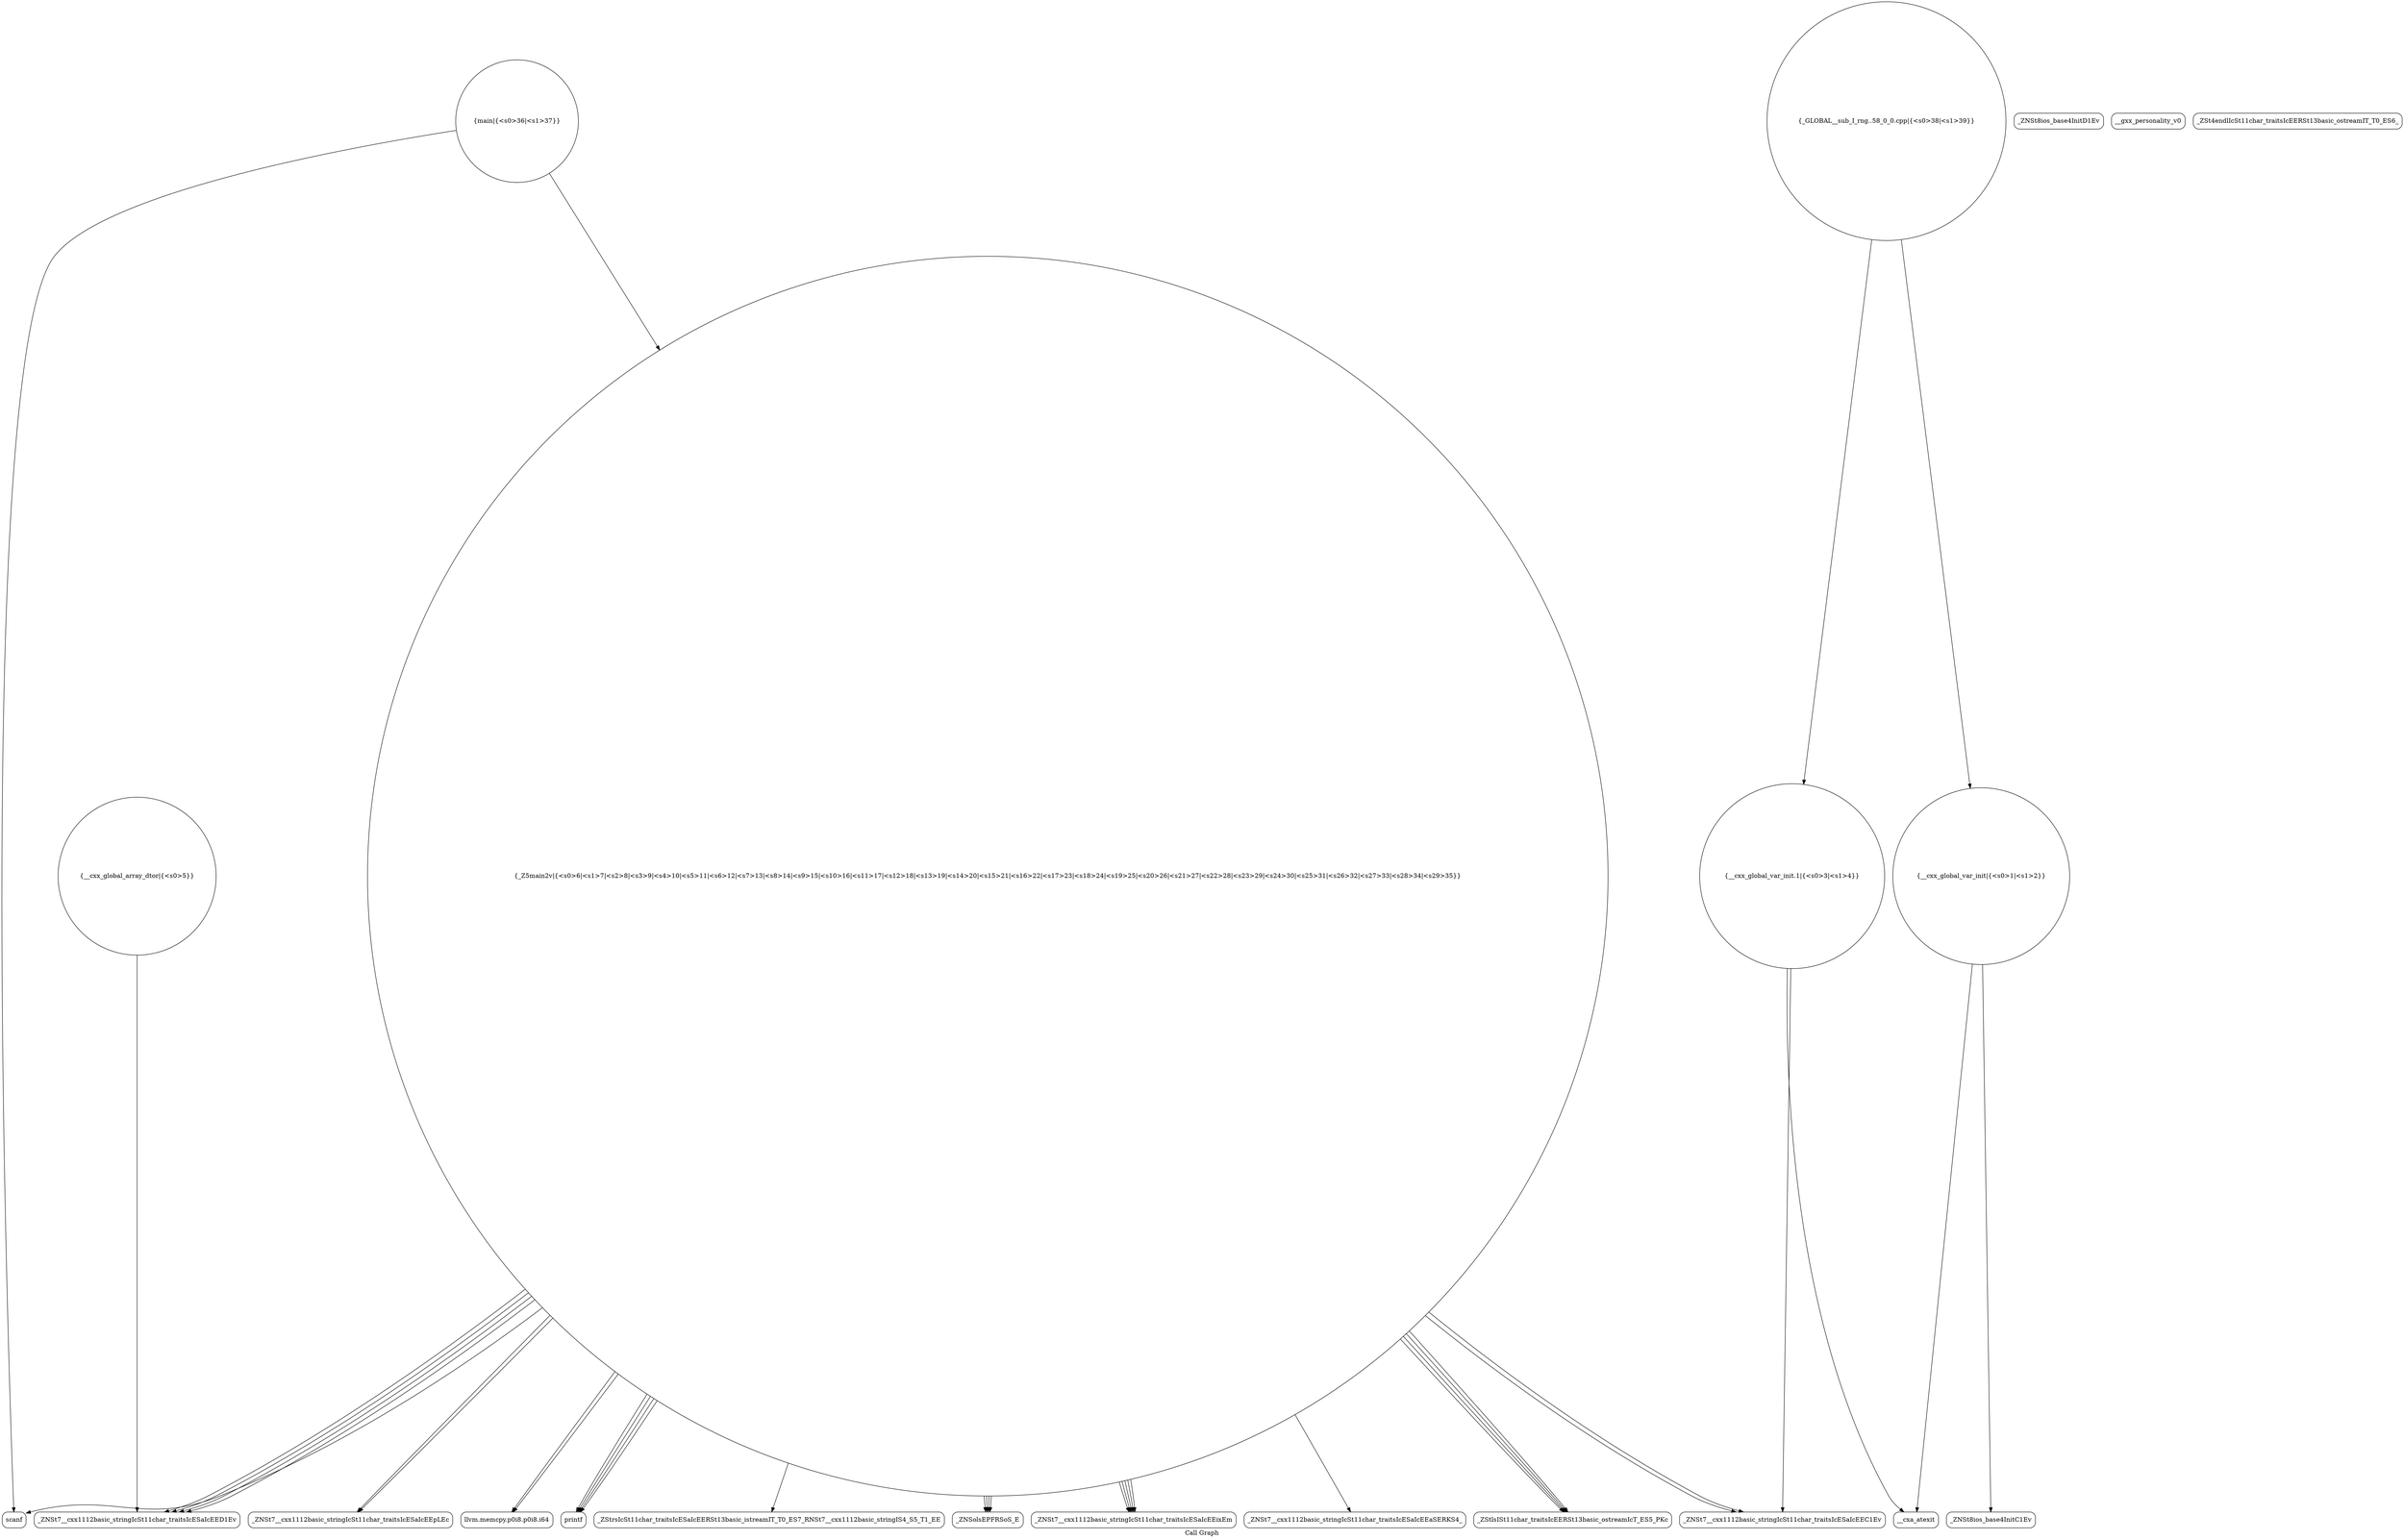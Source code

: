 digraph "Call Graph" {
	label="Call Graph";

	Node0x55badce24000 [shape=record,shape=circle,label="{__cxx_global_var_init|{<s0>1|<s1>2}}"];
	Node0x55badce24000:s0 -> Node0x55badce24490[color=black];
	Node0x55badce24000:s1 -> Node0x55badce24590[color=black];
	Node0x55badce24790 [shape=record,shape=Mrecord,label="{_ZNSt7__cxx1112basic_stringIcSt11char_traitsIcESaIcEED1Ev}"];
	Node0x55badce24b10 [shape=record,shape=Mrecord,label="{_ZNSt7__cxx1112basic_stringIcSt11char_traitsIcESaIcEEpLEc}"];
	Node0x55badce24e90 [shape=record,shape=circle,label="{_GLOBAL__sub_I_rng..58_0_0.cpp|{<s0>38|<s1>39}}"];
	Node0x55badce24e90:s0 -> Node0x55badce24000[color=black];
	Node0x55badce24e90:s1 -> Node0x55badce24610[color=black];
	Node0x55badce24510 [shape=record,shape=Mrecord,label="{_ZNSt8ios_base4InitD1Ev}"];
	Node0x55badce24890 [shape=record,shape=Mrecord,label="{llvm.memcpy.p0i8.p0i8.i64}"];
	Node0x55badce24c10 [shape=record,shape=Mrecord,label="{printf}"];
	Node0x55badce24610 [shape=record,shape=circle,label="{__cxx_global_var_init.1|{<s0>3|<s1>4}}"];
	Node0x55badce24610:s0 -> Node0x55badce24690[color=black];
	Node0x55badce24610:s1 -> Node0x55badce24590[color=black];
	Node0x55badce24990 [shape=record,shape=Mrecord,label="{_ZStrsIcSt11char_traitsIcESaIcEERSt13basic_istreamIT_T0_ES7_RNSt7__cxx1112basic_stringIS4_S5_T1_EE}"];
	Node0x55badce24d10 [shape=record,shape=Mrecord,label="{_ZNSolsEPFRSoS_E}"];
	Node0x55badce24710 [shape=record,shape=circle,label="{__cxx_global_array_dtor|{<s0>5}}"];
	Node0x55badce24710:s0 -> Node0x55badce24790[color=black];
	Node0x55badce24a90 [shape=record,shape=Mrecord,label="{_ZNSt7__cxx1112basic_stringIcSt11char_traitsIcESaIcEEixEm}"];
	Node0x55badce24e10 [shape=record,shape=circle,label="{main|{<s0>36|<s1>37}}"];
	Node0x55badce24e10:s0 -> Node0x55badce24910[color=black];
	Node0x55badce24e10:s1 -> Node0x55badce24810[color=black];
	Node0x55badce24490 [shape=record,shape=Mrecord,label="{_ZNSt8ios_base4InitC1Ev}"];
	Node0x55badce24810 [shape=record,shape=circle,label="{_Z5main2v|{<s0>6|<s1>7|<s2>8|<s3>9|<s4>10|<s5>11|<s6>12|<s7>13|<s8>14|<s9>15|<s10>16|<s11>17|<s12>18|<s13>19|<s14>20|<s15>21|<s16>22|<s17>23|<s18>24|<s19>25|<s20>26|<s21>27|<s22>28|<s23>29|<s24>30|<s25>31|<s26>32|<s27>33|<s28>34|<s29>35}}"];
	Node0x55badce24810:s0 -> Node0x55badce24890[color=black];
	Node0x55badce24810:s1 -> Node0x55badce24890[color=black];
	Node0x55badce24810:s2 -> Node0x55badce24910[color=black];
	Node0x55badce24810:s3 -> Node0x55badce24690[color=black];
	Node0x55badce24810:s4 -> Node0x55badce24690[color=black];
	Node0x55badce24810:s5 -> Node0x55badce24990[color=black];
	Node0x55badce24810:s6 -> Node0x55badce24a90[color=black];
	Node0x55badce24810:s7 -> Node0x55badce24a90[color=black];
	Node0x55badce24810:s8 -> Node0x55badce24b10[color=black];
	Node0x55badce24810:s9 -> Node0x55badce24790[color=black];
	Node0x55badce24810:s10 -> Node0x55badce24790[color=black];
	Node0x55badce24810:s11 -> Node0x55badce24a90[color=black];
	Node0x55badce24810:s12 -> Node0x55badce24a90[color=black];
	Node0x55badce24810:s13 -> Node0x55badce24b10[color=black];
	Node0x55badce24810:s14 -> Node0x55badce24b90[color=black];
	Node0x55badce24810:s15 -> Node0x55badce24790[color=black];
	Node0x55badce24810:s16 -> Node0x55badce24790[color=black];
	Node0x55badce24810:s17 -> Node0x55badce24a90[color=black];
	Node0x55badce24810:s18 -> Node0x55badce24c10[color=black];
	Node0x55badce24810:s19 -> Node0x55badce24c90[color=black];
	Node0x55badce24810:s20 -> Node0x55badce24d10[color=black];
	Node0x55badce24810:s21 -> Node0x55badce24c10[color=black];
	Node0x55badce24810:s22 -> Node0x55badce24c90[color=black];
	Node0x55badce24810:s23 -> Node0x55badce24d10[color=black];
	Node0x55badce24810:s24 -> Node0x55badce24c10[color=black];
	Node0x55badce24810:s25 -> Node0x55badce24c90[color=black];
	Node0x55badce24810:s26 -> Node0x55badce24d10[color=black];
	Node0x55badce24810:s27 -> Node0x55badce24c10[color=black];
	Node0x55badce24810:s28 -> Node0x55badce24c90[color=black];
	Node0x55badce24810:s29 -> Node0x55badce24d10[color=black];
	Node0x55badce24b90 [shape=record,shape=Mrecord,label="{_ZNSt7__cxx1112basic_stringIcSt11char_traitsIcESaIcEEaSERKS4_}"];
	Node0x55badce24590 [shape=record,shape=Mrecord,label="{__cxa_atexit}"];
	Node0x55badce24910 [shape=record,shape=Mrecord,label="{scanf}"];
	Node0x55badce24c90 [shape=record,shape=Mrecord,label="{_ZStlsISt11char_traitsIcEERSt13basic_ostreamIcT_ES5_PKc}"];
	Node0x55badce24690 [shape=record,shape=Mrecord,label="{_ZNSt7__cxx1112basic_stringIcSt11char_traitsIcESaIcEEC1Ev}"];
	Node0x55badce24a10 [shape=record,shape=Mrecord,label="{__gxx_personality_v0}"];
	Node0x55badce24d90 [shape=record,shape=Mrecord,label="{_ZSt4endlIcSt11char_traitsIcEERSt13basic_ostreamIT_T0_ES6_}"];
}
